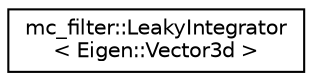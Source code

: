 digraph "Graphical Class Hierarchy"
{
 // INTERACTIVE_SVG=YES
  edge [fontname="Helvetica",fontsize="10",labelfontname="Helvetica",labelfontsize="10"];
  node [fontname="Helvetica",fontsize="10",shape=record];
  rankdir="LR";
  Node0 [label="mc_filter::LeakyIntegrator\l\< Eigen::Vector3d \>",height=0.2,width=0.4,color="black", fillcolor="white", style="filled",URL="$structmc__filter_1_1LeakyIntegrator.html"];
}
